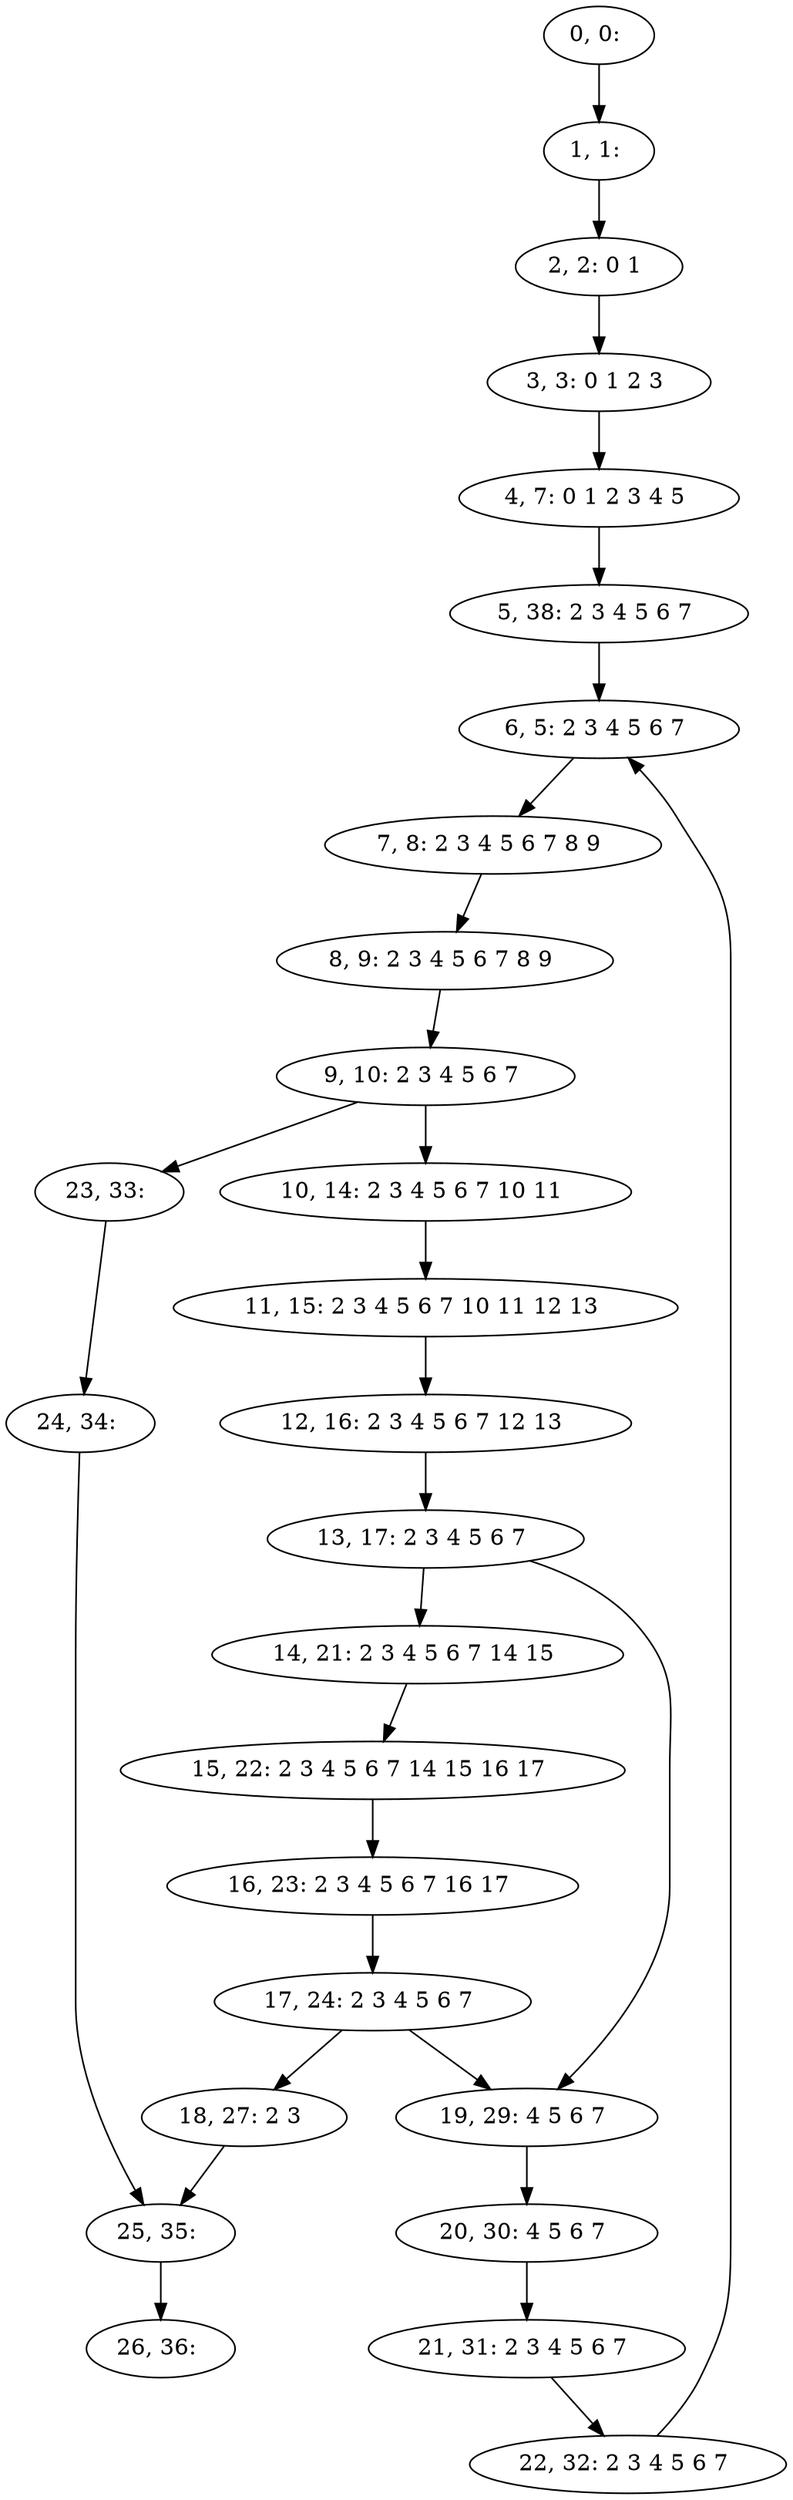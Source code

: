digraph G {
0[label="0, 0: "];
1[label="1, 1: "];
2[label="2, 2: 0 1 "];
3[label="3, 3: 0 1 2 3 "];
4[label="4, 7: 0 1 2 3 4 5 "];
5[label="5, 38: 2 3 4 5 6 7 "];
6[label="6, 5: 2 3 4 5 6 7 "];
7[label="7, 8: 2 3 4 5 6 7 8 9 "];
8[label="8, 9: 2 3 4 5 6 7 8 9 "];
9[label="9, 10: 2 3 4 5 6 7 "];
10[label="10, 14: 2 3 4 5 6 7 10 11 "];
11[label="11, 15: 2 3 4 5 6 7 10 11 12 13 "];
12[label="12, 16: 2 3 4 5 6 7 12 13 "];
13[label="13, 17: 2 3 4 5 6 7 "];
14[label="14, 21: 2 3 4 5 6 7 14 15 "];
15[label="15, 22: 2 3 4 5 6 7 14 15 16 17 "];
16[label="16, 23: 2 3 4 5 6 7 16 17 "];
17[label="17, 24: 2 3 4 5 6 7 "];
18[label="18, 27: 2 3 "];
19[label="19, 29: 4 5 6 7 "];
20[label="20, 30: 4 5 6 7 "];
21[label="21, 31: 2 3 4 5 6 7 "];
22[label="22, 32: 2 3 4 5 6 7 "];
23[label="23, 33: "];
24[label="24, 34: "];
25[label="25, 35: "];
26[label="26, 36: "];
0->1 ;
1->2 ;
2->3 ;
3->4 ;
4->5 ;
5->6 ;
6->7 ;
7->8 ;
8->9 ;
9->10 ;
9->23 ;
10->11 ;
11->12 ;
12->13 ;
13->14 ;
13->19 ;
14->15 ;
15->16 ;
16->17 ;
17->18 ;
17->19 ;
18->25 ;
19->20 ;
20->21 ;
21->22 ;
22->6 ;
23->24 ;
24->25 ;
25->26 ;
}
